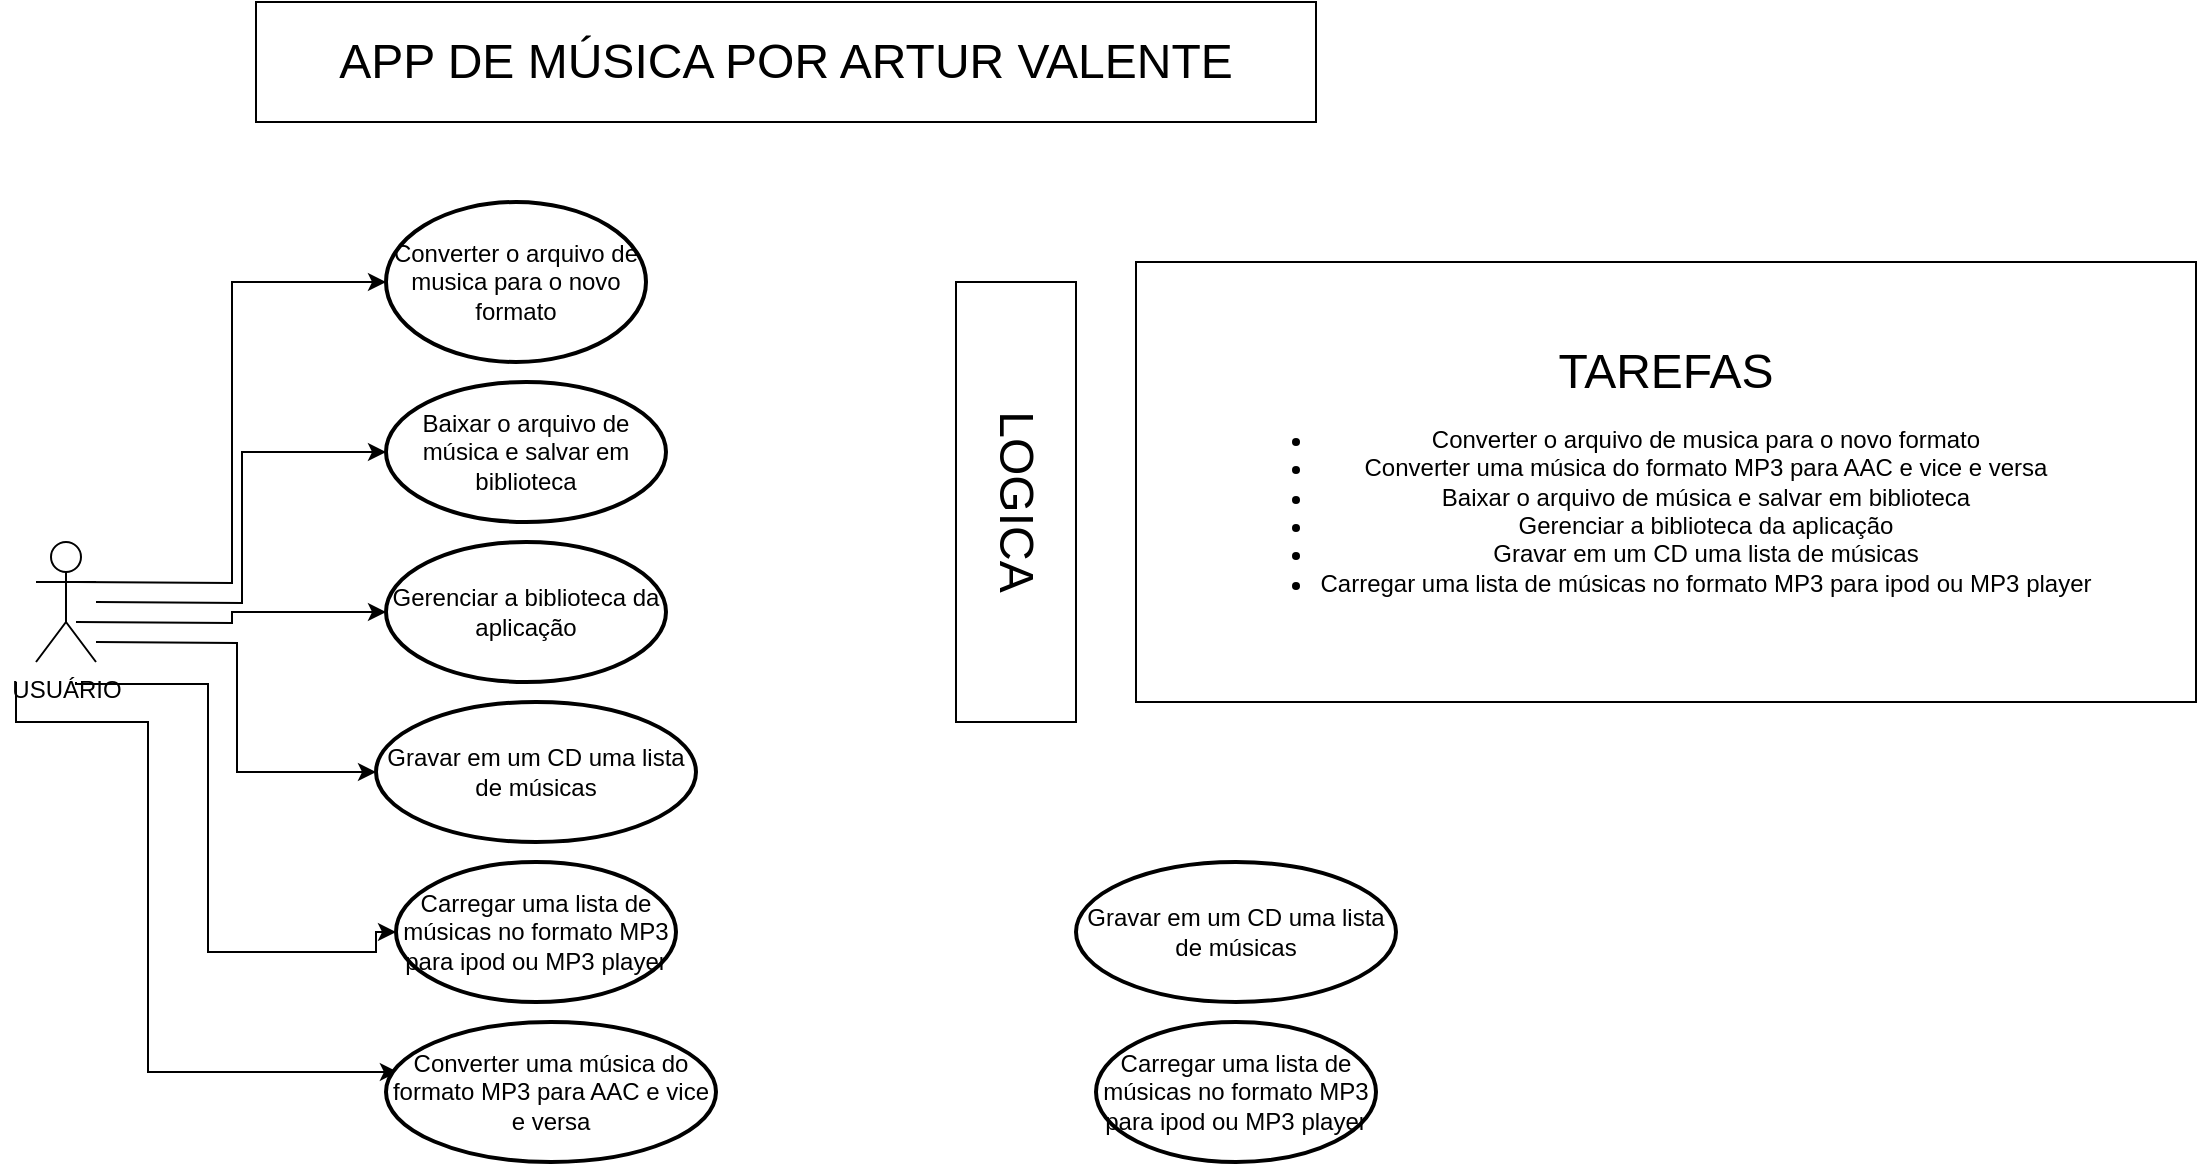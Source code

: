 <mxfile version="24.7.8">
  <diagram name="Página-1" id="AWzPYnOHjzFOyUzCL4Jn">
    <mxGraphModel dx="880" dy="1637" grid="1" gridSize="10" guides="1" tooltips="1" connect="1" arrows="1" fold="1" page="1" pageScale="1" pageWidth="827" pageHeight="1169" math="0" shadow="0">
      <root>
        <mxCell id="0" />
        <mxCell id="1" parent="0" />
        <mxCell id="jSIatLXLyQmO8l8hsQH5-2" value="Converter o arquivo de musica para o novo formato" style="strokeWidth=2;html=1;shape=mxgraph.flowchart.start_1;whiteSpace=wrap;" parent="1" vertex="1">
          <mxGeometry x="425" y="-40" width="130" height="80" as="geometry" />
        </mxCell>
        <mxCell id="jSIatLXLyQmO8l8hsQH5-3" style="edgeStyle=orthogonalEdgeStyle;rounded=0;orthogonalLoop=1;jettySize=auto;html=1;entryX=0;entryY=0.5;entryDx=0;entryDy=0;entryPerimeter=0;" parent="1" target="jSIatLXLyQmO8l8hsQH5-2" edge="1">
          <mxGeometry relative="1" as="geometry">
            <mxPoint x="270" y="150" as="sourcePoint" />
          </mxGeometry>
        </mxCell>
        <mxCell id="jSIatLXLyQmO8l8hsQH5-4" value="Baixar o arquivo de música e salvar em biblioteca" style="strokeWidth=2;html=1;shape=mxgraph.flowchart.start_1;whiteSpace=wrap;" parent="1" vertex="1">
          <mxGeometry x="425" y="50" width="140" height="70" as="geometry" />
        </mxCell>
        <mxCell id="jSIatLXLyQmO8l8hsQH5-5" style="edgeStyle=orthogonalEdgeStyle;rounded=0;orthogonalLoop=1;jettySize=auto;html=1;entryX=0;entryY=0.5;entryDx=0;entryDy=0;entryPerimeter=0;" parent="1" target="jSIatLXLyQmO8l8hsQH5-4" edge="1">
          <mxGeometry relative="1" as="geometry">
            <mxPoint x="280" y="160" as="sourcePoint" />
            <mxPoint x="435" y="10" as="targetPoint" />
          </mxGeometry>
        </mxCell>
        <mxCell id="jSIatLXLyQmO8l8hsQH5-6" style="edgeStyle=orthogonalEdgeStyle;rounded=0;orthogonalLoop=1;jettySize=auto;html=1;entryX=0;entryY=0.5;entryDx=0;entryDy=0;entryPerimeter=0;" parent="1" target="jSIatLXLyQmO8l8hsQH5-7" edge="1">
          <mxGeometry relative="1" as="geometry">
            <mxPoint x="270" y="170" as="sourcePoint" />
            <mxPoint x="415" y="95" as="targetPoint" />
          </mxGeometry>
        </mxCell>
        <mxCell id="jSIatLXLyQmO8l8hsQH5-7" value="Gerenciar a biblioteca da aplicação" style="strokeWidth=2;html=1;shape=mxgraph.flowchart.start_1;whiteSpace=wrap;" parent="1" vertex="1">
          <mxGeometry x="425" y="130" width="140" height="70" as="geometry" />
        </mxCell>
        <mxCell id="jSIatLXLyQmO8l8hsQH5-8" style="edgeStyle=orthogonalEdgeStyle;rounded=0;orthogonalLoop=1;jettySize=auto;html=1;entryX=0;entryY=0.5;entryDx=0;entryDy=0;entryPerimeter=0;" parent="1" target="jSIatLXLyQmO8l8hsQH5-9" edge="1">
          <mxGeometry relative="1" as="geometry">
            <mxPoint x="280" y="180" as="sourcePoint" />
            <mxPoint x="435" y="175" as="targetPoint" />
          </mxGeometry>
        </mxCell>
        <mxCell id="jSIatLXLyQmO8l8hsQH5-9" value="Gravar em um CD uma lista de músicas" style="strokeWidth=2;html=1;shape=mxgraph.flowchart.start_1;whiteSpace=wrap;" parent="1" vertex="1">
          <mxGeometry x="420" y="210" width="160" height="70" as="geometry" />
        </mxCell>
        <mxCell id="jSIatLXLyQmO8l8hsQH5-10" value="Carregar uma lista de músicas no formato MP3 para ipod ou MP3 player" style="strokeWidth=2;html=1;shape=mxgraph.flowchart.start_1;whiteSpace=wrap;" parent="1" vertex="1">
          <mxGeometry x="430" y="290" width="140" height="70" as="geometry" />
        </mxCell>
        <mxCell id="jSIatLXLyQmO8l8hsQH5-11" style="edgeStyle=orthogonalEdgeStyle;rounded=0;orthogonalLoop=1;jettySize=auto;html=1;entryX=0;entryY=0.5;entryDx=0;entryDy=0;entryPerimeter=0;" parent="1" target="jSIatLXLyQmO8l8hsQH5-10" edge="1">
          <mxGeometry relative="1" as="geometry">
            <mxPoint x="270" y="200" as="sourcePoint" />
            <mxPoint x="400" y="335" as="targetPoint" />
            <Array as="points">
              <mxPoint x="270" y="201" />
              <mxPoint x="336" y="201" />
              <mxPoint x="336" y="335" />
              <mxPoint x="420" y="335" />
            </Array>
          </mxGeometry>
        </mxCell>
        <mxCell id="jSIatLXLyQmO8l8hsQH5-12" style="edgeStyle=orthogonalEdgeStyle;rounded=0;orthogonalLoop=1;jettySize=auto;html=1;entryX=0.036;entryY=0.357;entryDx=0;entryDy=0;entryPerimeter=0;" parent="1" target="jSIatLXLyQmO8l8hsQH5-13" edge="1">
          <mxGeometry relative="1" as="geometry">
            <mxPoint x="240" y="200" as="sourcePoint" />
            <mxPoint x="385" y="395" as="targetPoint" />
            <Array as="points">
              <mxPoint x="240" y="220" />
              <mxPoint x="306" y="220" />
              <mxPoint x="306" y="395" />
            </Array>
          </mxGeometry>
        </mxCell>
        <mxCell id="jSIatLXLyQmO8l8hsQH5-13" value="Converter uma música do formato MP3 para AAC e vice e versa" style="strokeWidth=2;html=1;shape=mxgraph.flowchart.start_1;whiteSpace=wrap;" parent="1" vertex="1">
          <mxGeometry x="425" y="370" width="165" height="70" as="geometry" />
        </mxCell>
        <mxCell id="SgAlcb9-iYLpZzBWXVm6-2" value="USUÁRIO" style="shape=umlActor;verticalLabelPosition=bottom;verticalAlign=top;html=1;" vertex="1" parent="1">
          <mxGeometry x="250" y="130" width="30" height="60" as="geometry" />
        </mxCell>
        <mxCell id="SgAlcb9-iYLpZzBWXVm6-5" value="Gravar em um CD uma lista de músicas" style="strokeWidth=2;html=1;shape=mxgraph.flowchart.start_1;whiteSpace=wrap;" vertex="1" parent="1">
          <mxGeometry x="770" y="290" width="160" height="70" as="geometry" />
        </mxCell>
        <mxCell id="SgAlcb9-iYLpZzBWXVm6-6" value="Carregar uma lista de músicas no formato MP3 para ipod ou MP3 player" style="strokeWidth=2;html=1;shape=mxgraph.flowchart.start_1;whiteSpace=wrap;" vertex="1" parent="1">
          <mxGeometry x="780" y="370" width="140" height="70" as="geometry" />
        </mxCell>
        <mxCell id="SgAlcb9-iYLpZzBWXVm6-20" value="&lt;font style=&quot;font-size: 24px;&quot;&gt;APP DE MÚSICA POR ARTUR VALENTE&lt;/font&gt;" style="rounded=0;whiteSpace=wrap;html=1;" vertex="1" parent="1">
          <mxGeometry x="360" y="-140" width="530" height="60" as="geometry" />
        </mxCell>
        <mxCell id="SgAlcb9-iYLpZzBWXVm6-22" value="&lt;div style=&quot;&quot;&gt;&lt;span style=&quot;font-size: 24px;&quot;&gt;TAREFAS&lt;/span&gt;&lt;/div&gt;&lt;div style=&quot;&quot;&gt;&lt;ul&gt;&lt;li&gt;Converter o arquivo de musica para o novo formato&lt;/li&gt;&lt;li&gt;Converter uma música do formato MP3 para AAC e vice e versa&lt;/li&gt;&lt;li&gt;Baixar o arquivo de música e salvar em biblioteca&lt;/li&gt;&lt;li&gt;Gerenciar a biblioteca da aplicação&lt;/li&gt;&lt;li&gt;Gravar em um CD uma lista de músicas&lt;/li&gt;&lt;li&gt;Carregar uma lista de músicas no formato MP3 para ipod ou MP3 player&lt;/li&gt;&lt;/ul&gt;&lt;/div&gt;" style="rounded=0;whiteSpace=wrap;html=1;" vertex="1" parent="1">
          <mxGeometry x="800" y="-10" width="530" height="220" as="geometry" />
        </mxCell>
        <mxCell id="SgAlcb9-iYLpZzBWXVm6-23" value="&lt;span style=&quot;font-size: 24px;&quot;&gt;LOGICA&lt;/span&gt;" style="rounded=0;whiteSpace=wrap;html=1;rotation=90;" vertex="1" parent="1">
          <mxGeometry x="630" y="80" width="220" height="60" as="geometry" />
        </mxCell>
      </root>
    </mxGraphModel>
  </diagram>
</mxfile>
